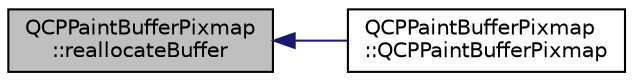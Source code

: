digraph "QCPPaintBufferPixmap::reallocateBuffer"
{
  edge [fontname="Helvetica",fontsize="10",labelfontname="Helvetica",labelfontsize="10"];
  node [fontname="Helvetica",fontsize="10",shape=record];
  rankdir="LR";
  Node20 [label="QCPPaintBufferPixmap\l::reallocateBuffer",height=0.2,width=0.4,color="black", fillcolor="grey75", style="filled", fontcolor="black"];
  Node20 -> Node21 [dir="back",color="midnightblue",fontsize="10",style="solid",fontname="Helvetica"];
  Node21 [label="QCPPaintBufferPixmap\l::QCPPaintBufferPixmap",height=0.2,width=0.4,color="black", fillcolor="white", style="filled",URL="$class_q_c_p_paint_buffer_pixmap.html#aef0224e03b9285509391fcd61a8e6844"];
}

